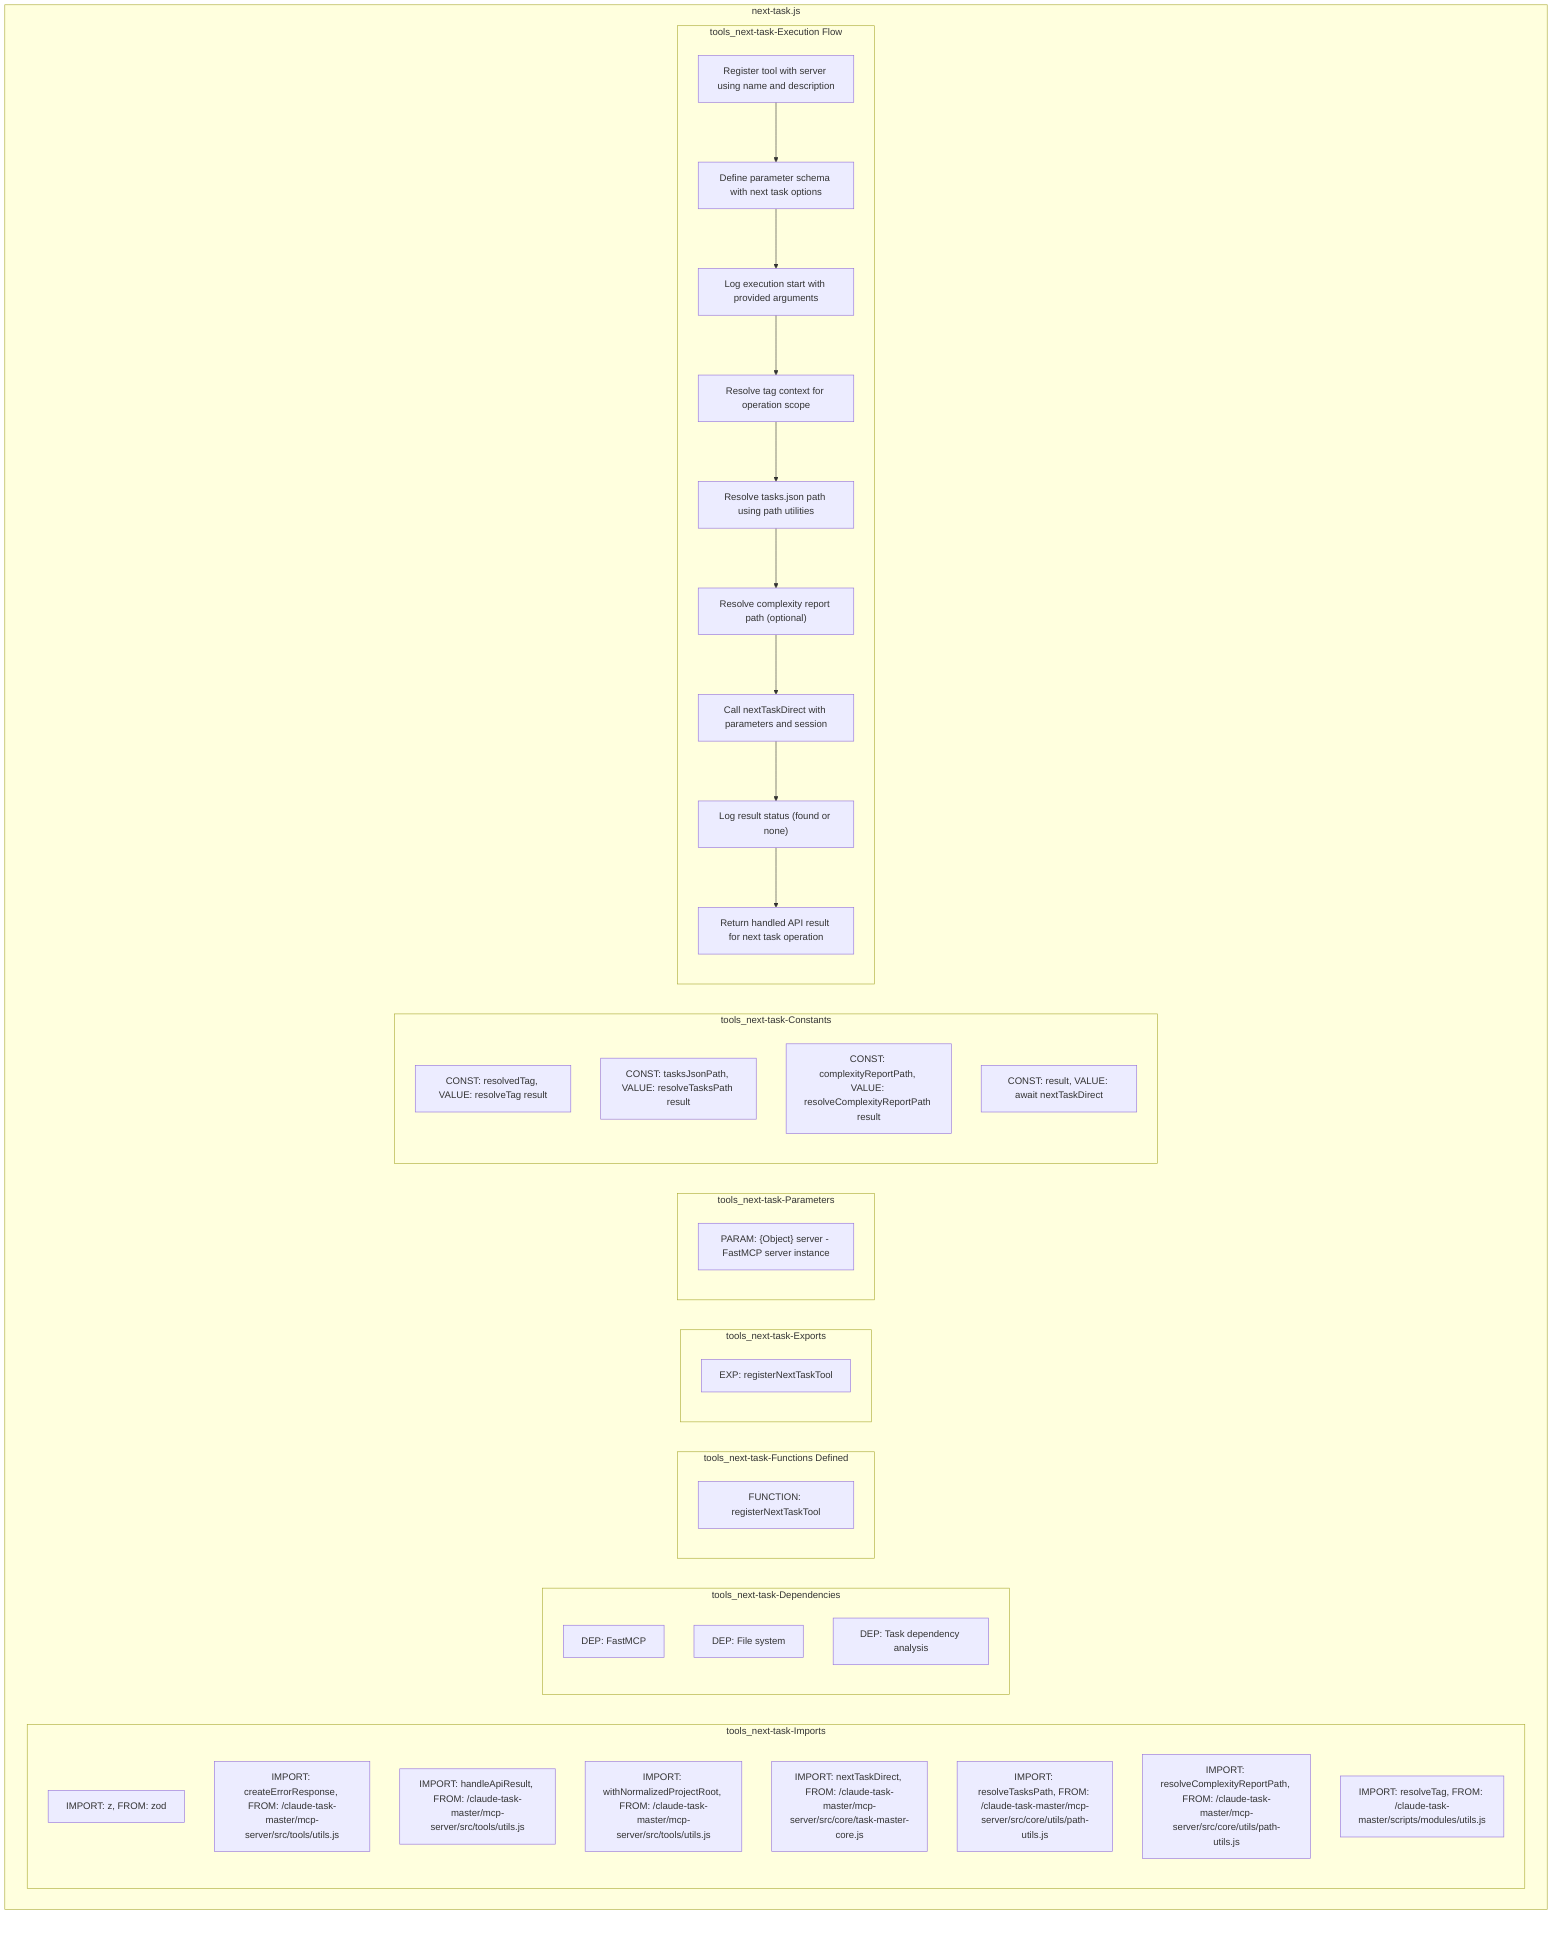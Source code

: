 flowchart TB
    subgraph tools_next-task-Imports["tools_next-task-Imports"]
        I1["IMPORT: z, FROM: zod"]
        I2["IMPORT: createErrorResponse, FROM: /claude-task-master/mcp-server/src/tools/utils.js"]
        I3["IMPORT: handleApiResult, FROM: /claude-task-master/mcp-server/src/tools/utils.js"]
        I4["IMPORT: withNormalizedProjectRoot, FROM: /claude-task-master/mcp-server/src/tools/utils.js"]
        I5["IMPORT: nextTaskDirect, FROM: /claude-task-master/mcp-server/src/core/task-master-core.js"]
        I6["IMPORT: resolveTasksPath, FROM: /claude-task-master/mcp-server/src/core/utils/path-utils.js"]
        I7["IMPORT: resolveComplexityReportPath, FROM: /claude-task-master/mcp-server/src/core/utils/path-utils.js"]
        I8["IMPORT: resolveTag, FROM: /claude-task-master/scripts/modules/utils.js"]
    end
    subgraph tools_next-task-Dependencies["tools_next-task-Dependencies"]
        D1["DEP: FastMCP"]
        D2["DEP: File system"]
        D3["DEP: Task dependency analysis"]
    end
    subgraph tools_next-task-FunctionsDefined["tools_next-task-Functions Defined"]
        FU1["FUNCTION: registerNextTaskTool"]
    end
    subgraph tools_next-task-Exports["tools_next-task-Exports"]
        E1["EXP: registerNextTaskTool"]
    end
    subgraph tools_next-task-Parameters["tools_next-task-Parameters"]
        P1["PARAM: {Object} server - FastMCP server instance"]
    end
    subgraph tools_next-task-Constants["tools_next-task-Constants"]
        C1["CONST: resolvedTag, VALUE: resolveTag result"]
        C2["CONST: tasksJsonPath, VALUE: resolveTasksPath result"]
        C3["CONST: complexityReportPath, VALUE: resolveComplexityReportPath result"]
        C4["CONST: result, VALUE: await nextTaskDirect"]
    end
    subgraph tools_next-task-ExecutionFlow["tools_next-task-Execution Flow"]
        FL1["Register tool with server using name and description"]
        FL2["Define parameter schema with next task options"]
        FL3["Log execution start with provided arguments"]
        FL4["Resolve tag context for operation scope"]
        FL5["Resolve tasks.json path using path utilities"]
        FL6["Resolve complexity report path (optional)"]
        FL7["Call nextTaskDirect with parameters and session"]
        FL8["Log result status (found or none)"]
        FL9["Return handled API result for next task operation"]
    end
    subgraph tools_next-task["next-task.js"]
        tools_next-task-Imports
        tools_next-task-Dependencies
        tools_next-task-FunctionsDefined
        tools_next-task-Exports
        tools_next-task-Parameters
        tools_next-task-Constants
        tools_next-task-ExecutionFlow
    end
    FL1 --> FL2
    FL2 --> FL3
    FL3 --> FL4
    FL4 --> FL5
    FL5 --> FL6
    FL6 --> FL7
    FL7 --> FL8
    FL8 --> FL9